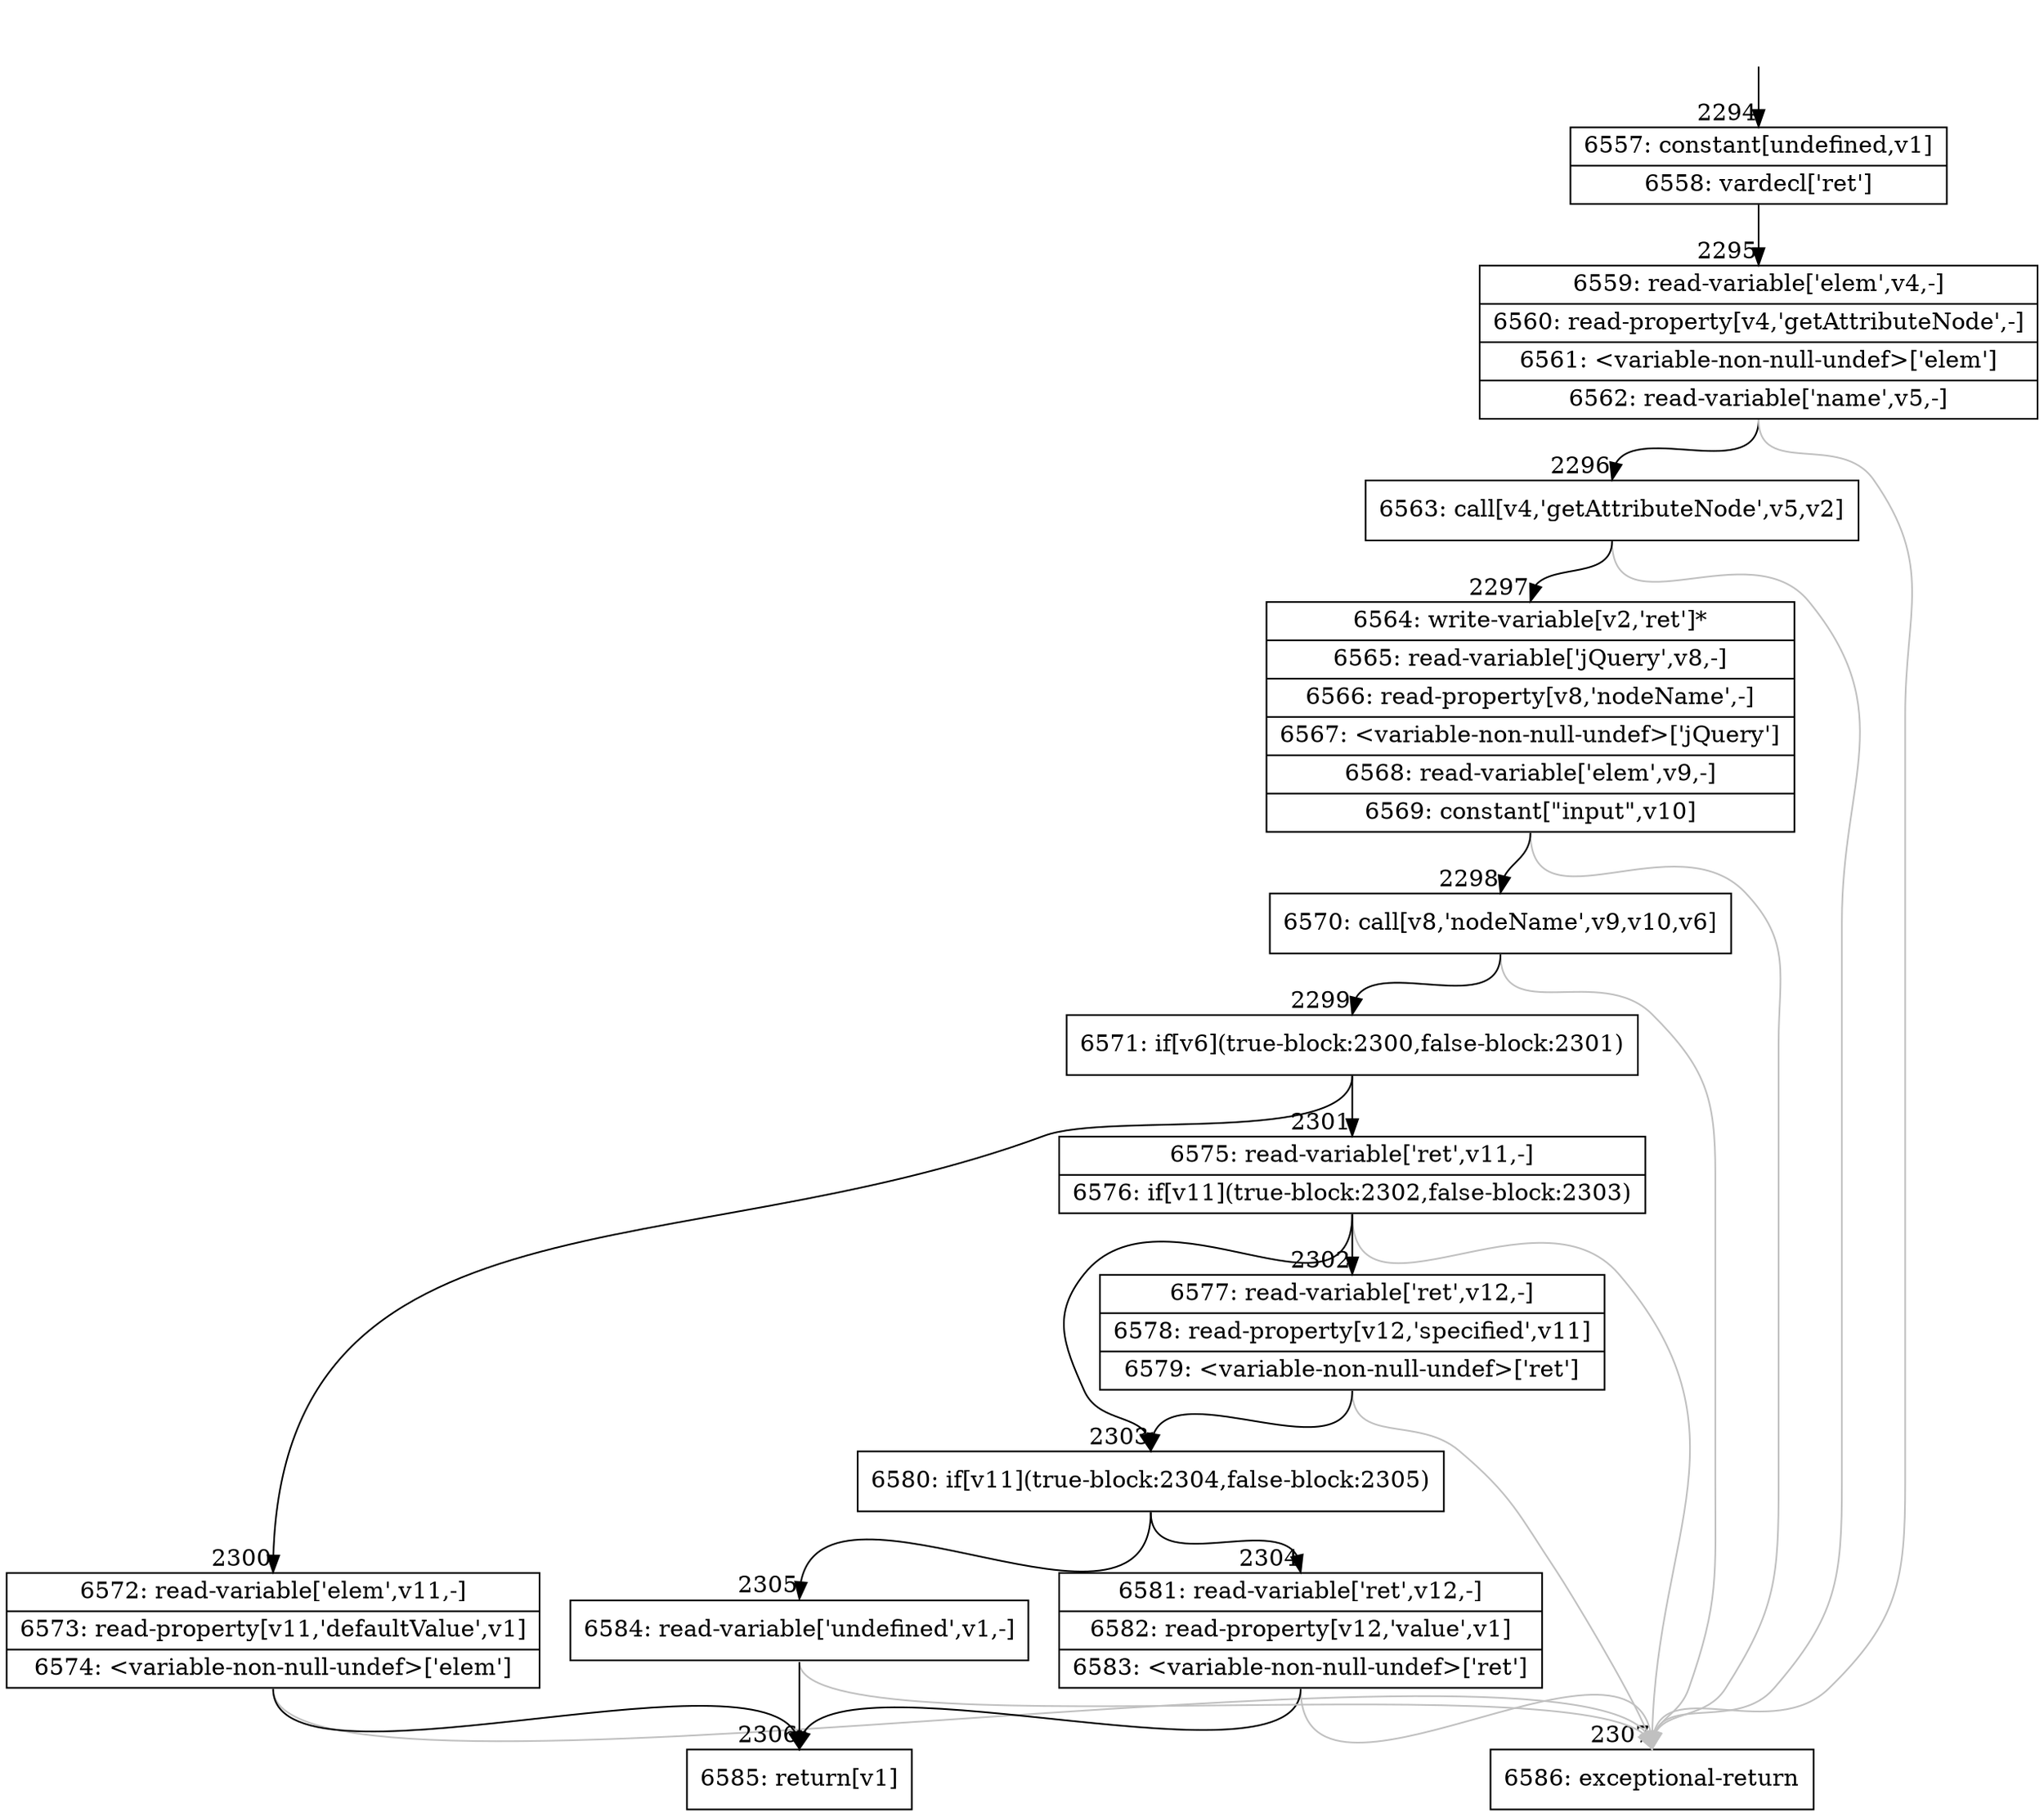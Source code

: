 digraph {
rankdir="TD"
BB_entry151[shape=none,label=""];
BB_entry151 -> BB2294 [tailport=s, headport=n, headlabel="    2294"]
BB2294 [shape=record label="{6557: constant[undefined,v1]|6558: vardecl['ret']}" ] 
BB2294 -> BB2295 [tailport=s, headport=n, headlabel="      2295"]
BB2295 [shape=record label="{6559: read-variable['elem',v4,-]|6560: read-property[v4,'getAttributeNode',-]|6561: \<variable-non-null-undef\>['elem']|6562: read-variable['name',v5,-]}" ] 
BB2295 -> BB2296 [tailport=s, headport=n, headlabel="      2296"]
BB2295 -> BB2307 [tailport=s, headport=n, color=gray, headlabel="      2307"]
BB2296 [shape=record label="{6563: call[v4,'getAttributeNode',v5,v2]}" ] 
BB2296 -> BB2297 [tailport=s, headport=n, headlabel="      2297"]
BB2296 -> BB2307 [tailport=s, headport=n, color=gray]
BB2297 [shape=record label="{6564: write-variable[v2,'ret']*|6565: read-variable['jQuery',v8,-]|6566: read-property[v8,'nodeName',-]|6567: \<variable-non-null-undef\>['jQuery']|6568: read-variable['elem',v9,-]|6569: constant[\"input\",v10]}" ] 
BB2297 -> BB2298 [tailport=s, headport=n, headlabel="      2298"]
BB2297 -> BB2307 [tailport=s, headport=n, color=gray]
BB2298 [shape=record label="{6570: call[v8,'nodeName',v9,v10,v6]}" ] 
BB2298 -> BB2299 [tailport=s, headport=n, headlabel="      2299"]
BB2298 -> BB2307 [tailport=s, headport=n, color=gray]
BB2299 [shape=record label="{6571: if[v6](true-block:2300,false-block:2301)}" ] 
BB2299 -> BB2300 [tailport=s, headport=n, headlabel="      2300"]
BB2299 -> BB2301 [tailport=s, headport=n, headlabel="      2301"]
BB2300 [shape=record label="{6572: read-variable['elem',v11,-]|6573: read-property[v11,'defaultValue',v1]|6574: \<variable-non-null-undef\>['elem']}" ] 
BB2300 -> BB2306 [tailport=s, headport=n, headlabel="      2306"]
BB2300 -> BB2307 [tailport=s, headport=n, color=gray]
BB2301 [shape=record label="{6575: read-variable['ret',v11,-]|6576: if[v11](true-block:2302,false-block:2303)}" ] 
BB2301 -> BB2303 [tailport=s, headport=n, headlabel="      2303"]
BB2301 -> BB2302 [tailport=s, headport=n, headlabel="      2302"]
BB2301 -> BB2307 [tailport=s, headport=n, color=gray]
BB2302 [shape=record label="{6577: read-variable['ret',v12,-]|6578: read-property[v12,'specified',v11]|6579: \<variable-non-null-undef\>['ret']}" ] 
BB2302 -> BB2303 [tailport=s, headport=n]
BB2302 -> BB2307 [tailport=s, headport=n, color=gray]
BB2303 [shape=record label="{6580: if[v11](true-block:2304,false-block:2305)}" ] 
BB2303 -> BB2304 [tailport=s, headport=n, headlabel="      2304"]
BB2303 -> BB2305 [tailport=s, headport=n, headlabel="      2305"]
BB2304 [shape=record label="{6581: read-variable['ret',v12,-]|6582: read-property[v12,'value',v1]|6583: \<variable-non-null-undef\>['ret']}" ] 
BB2304 -> BB2306 [tailport=s, headport=n]
BB2304 -> BB2307 [tailport=s, headport=n, color=gray]
BB2305 [shape=record label="{6584: read-variable['undefined',v1,-]}" ] 
BB2305 -> BB2306 [tailport=s, headport=n]
BB2305 -> BB2307 [tailport=s, headport=n, color=gray]
BB2306 [shape=record label="{6585: return[v1]}" ] 
BB2307 [shape=record label="{6586: exceptional-return}" ] 
}
